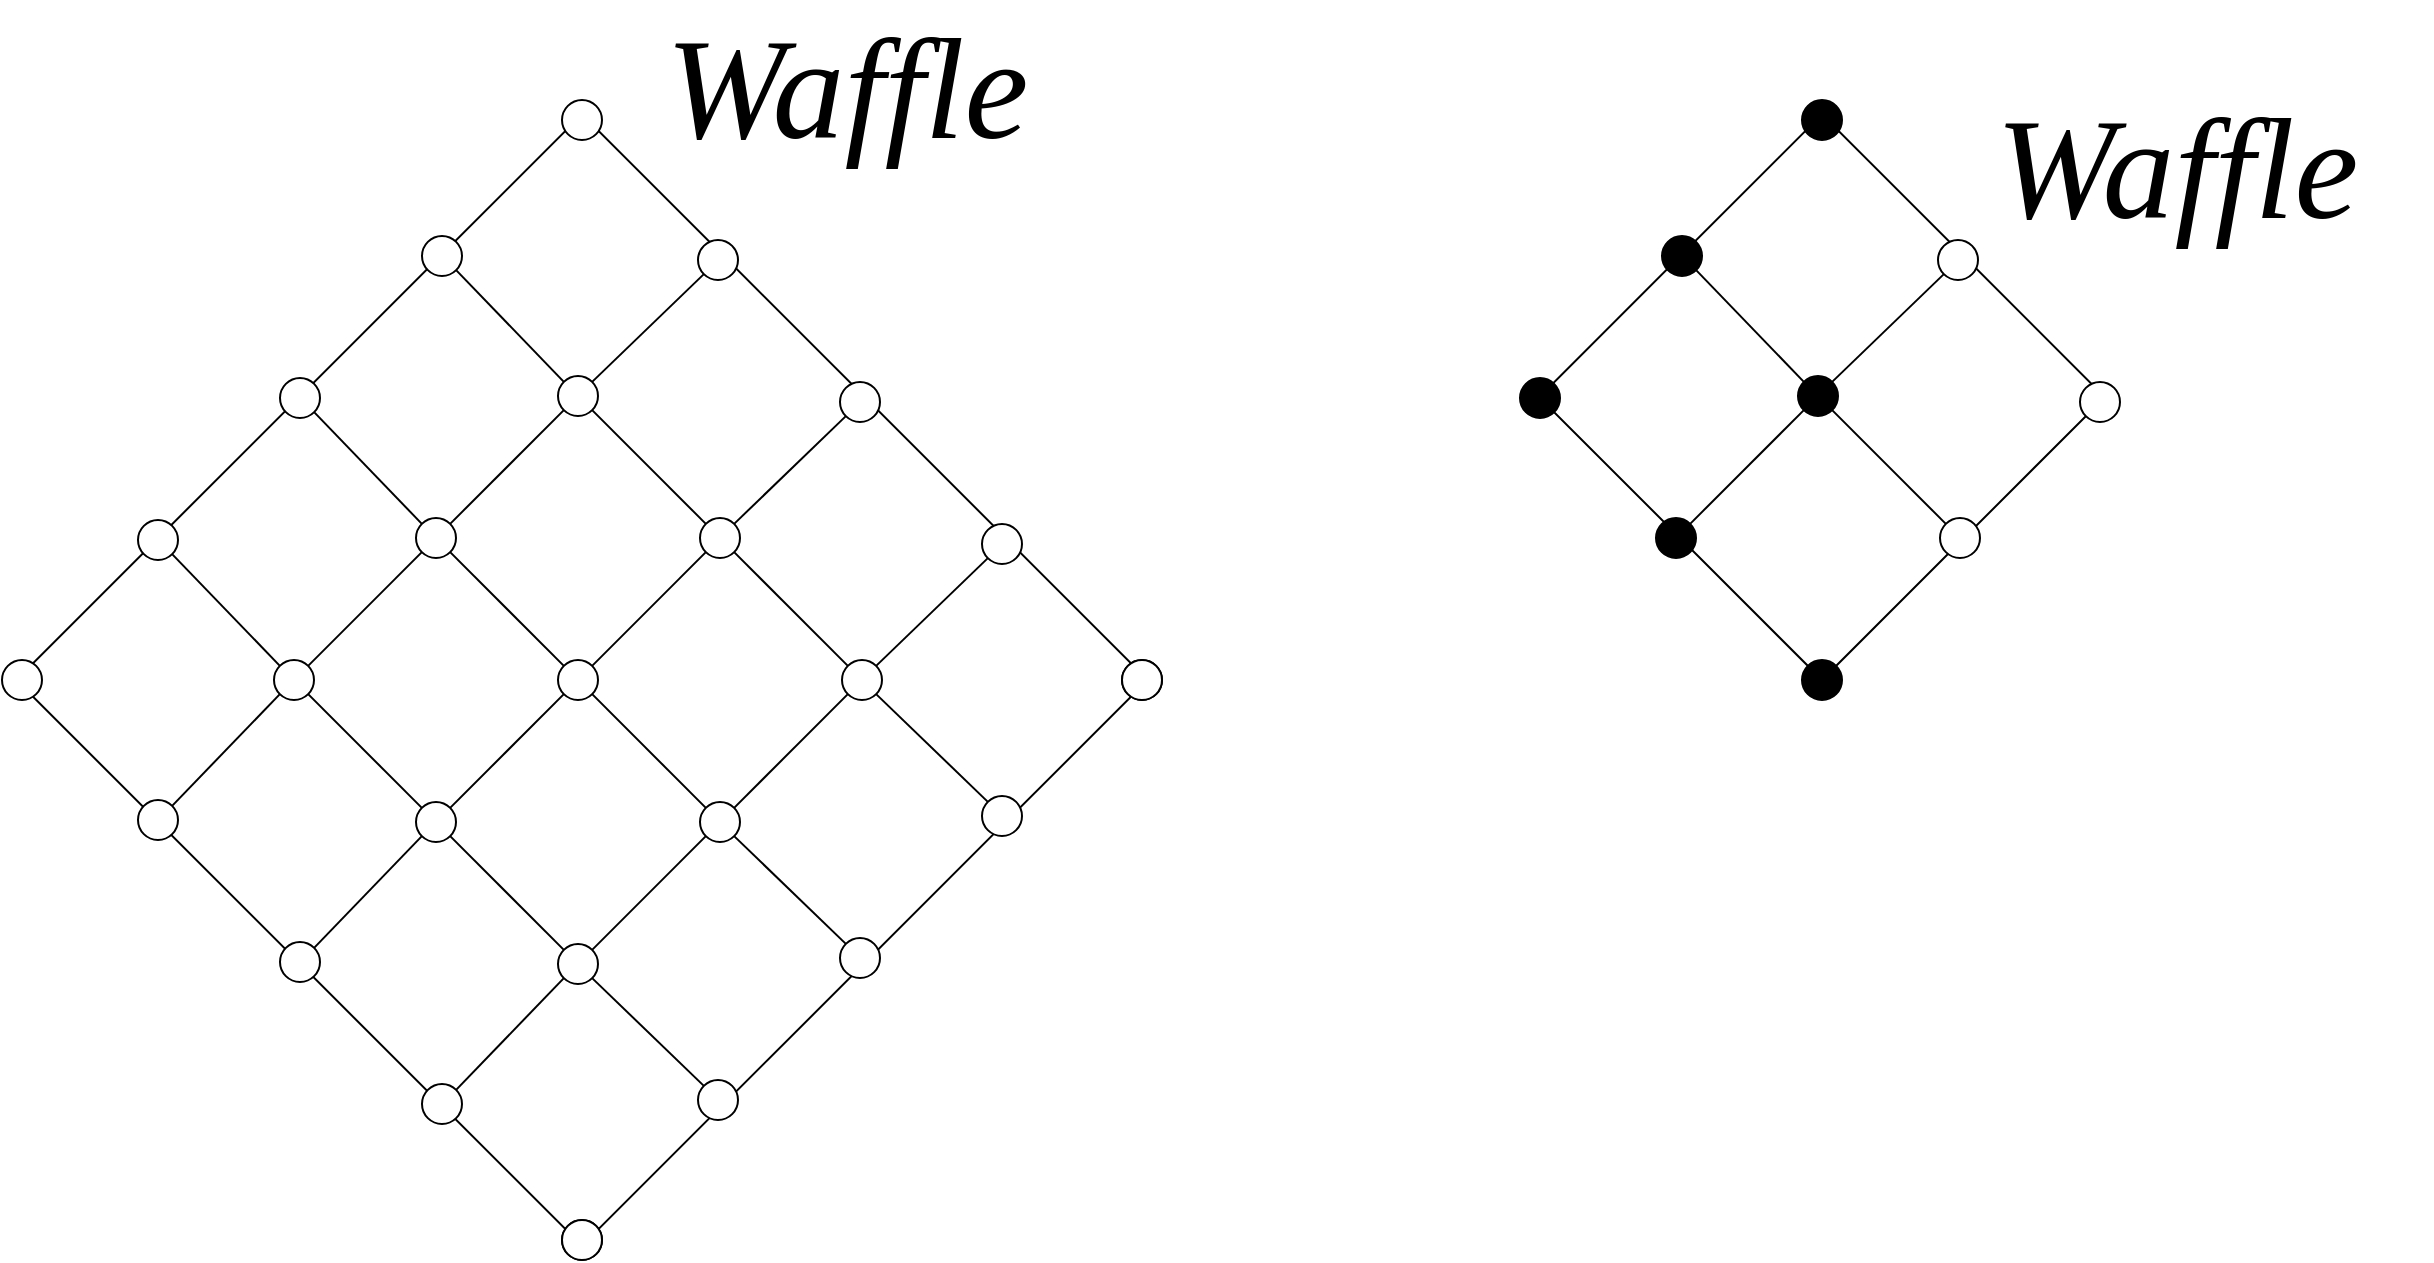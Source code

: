 <mxfile version="20.2.3" type="device"><diagram id="x8WikjuFtPgqQ2uGv2aP" name="Page-1"><mxGraphModel dx="1350" dy="793" grid="1" gridSize="10" guides="1" tooltips="1" connect="1" arrows="1" fold="1" page="1" pageScale="1" pageWidth="850" pageHeight="1100" math="0" shadow="0"><root><mxCell id="0"/><mxCell id="1" parent="0"/><mxCell id="dGwGpuE9S3Uzos0RP0T0-1" value="" style="rounded=0;whiteSpace=wrap;html=1;rotation=45;" vertex="1" parent="1"><mxGeometry x="220" y="170" width="400" height="400" as="geometry"/></mxCell><mxCell id="dGwGpuE9S3Uzos0RP0T0-2" value="" style="ellipse;whiteSpace=wrap;html=1;aspect=fixed;" vertex="1" parent="1"><mxGeometry x="410" y="80" width="20" height="20" as="geometry"/></mxCell><mxCell id="dGwGpuE9S3Uzos0RP0T0-3" value="" style="ellipse;whiteSpace=wrap;html=1;aspect=fixed;" vertex="1" parent="1"><mxGeometry x="130" y="360" width="20" height="20" as="geometry"/></mxCell><mxCell id="dGwGpuE9S3Uzos0RP0T0-4" value="" style="ellipse;whiteSpace=wrap;html=1;aspect=fixed;" vertex="1" parent="1"><mxGeometry x="690" y="360" width="20" height="20" as="geometry"/></mxCell><mxCell id="dGwGpuE9S3Uzos0RP0T0-5" value="" style="ellipse;whiteSpace=wrap;html=1;aspect=fixed;" vertex="1" parent="1"><mxGeometry x="410" y="640" width="20" height="20" as="geometry"/></mxCell><mxCell id="dGwGpuE9S3Uzos0RP0T0-6" value="" style="ellipse;whiteSpace=wrap;html=1;aspect=fixed;" vertex="1" parent="1"><mxGeometry x="340" y="148" width="20" height="20" as="geometry"/></mxCell><mxCell id="dGwGpuE9S3Uzos0RP0T0-7" value="" style="ellipse;whiteSpace=wrap;html=1;aspect=fixed;" vertex="1" parent="1"><mxGeometry x="269" y="219" width="20" height="20" as="geometry"/></mxCell><mxCell id="dGwGpuE9S3Uzos0RP0T0-8" value="" style="ellipse;whiteSpace=wrap;html=1;aspect=fixed;" vertex="1" parent="1"><mxGeometry x="198" y="290" width="20" height="20" as="geometry"/></mxCell><mxCell id="dGwGpuE9S3Uzos0RP0T0-13" value="" style="ellipse;whiteSpace=wrap;html=1;aspect=fixed;" vertex="1" parent="1"><mxGeometry x="478" y="150" width="20" height="20" as="geometry"/></mxCell><mxCell id="dGwGpuE9S3Uzos0RP0T0-14" value="" style="ellipse;whiteSpace=wrap;html=1;aspect=fixed;" vertex="1" parent="1"><mxGeometry x="198" y="430" width="20" height="20" as="geometry"/></mxCell><mxCell id="dGwGpuE9S3Uzos0RP0T0-15" value="" style="ellipse;whiteSpace=wrap;html=1;aspect=fixed;" vertex="1" parent="1"><mxGeometry x="408" y="218" width="20" height="20" as="geometry"/></mxCell><mxCell id="dGwGpuE9S3Uzos0RP0T0-16" value="" style="ellipse;whiteSpace=wrap;html=1;aspect=fixed;" vertex="1" parent="1"><mxGeometry x="337" y="289" width="20" height="20" as="geometry"/></mxCell><mxCell id="dGwGpuE9S3Uzos0RP0T0-17" value="" style="ellipse;whiteSpace=wrap;html=1;aspect=fixed;" vertex="1" parent="1"><mxGeometry x="266" y="360" width="20" height="20" as="geometry"/></mxCell><mxCell id="dGwGpuE9S3Uzos0RP0T0-18" value="" style="ellipse;whiteSpace=wrap;html=1;aspect=fixed;" vertex="1" parent="1"><mxGeometry x="549" y="221" width="20" height="20" as="geometry"/></mxCell><mxCell id="dGwGpuE9S3Uzos0RP0T0-19" value="" style="ellipse;whiteSpace=wrap;html=1;aspect=fixed;" vertex="1" parent="1"><mxGeometry x="269" y="501" width="20" height="20" as="geometry"/></mxCell><mxCell id="dGwGpuE9S3Uzos0RP0T0-20" value="" style="ellipse;whiteSpace=wrap;html=1;aspect=fixed;" vertex="1" parent="1"><mxGeometry x="479" y="289" width="20" height="20" as="geometry"/></mxCell><mxCell id="dGwGpuE9S3Uzos0RP0T0-21" value="" style="ellipse;whiteSpace=wrap;html=1;aspect=fixed;" vertex="1" parent="1"><mxGeometry x="408" y="360" width="20" height="20" as="geometry"/></mxCell><mxCell id="dGwGpuE9S3Uzos0RP0T0-22" value="" style="ellipse;whiteSpace=wrap;html=1;aspect=fixed;" vertex="1" parent="1"><mxGeometry x="337" y="431" width="20" height="20" as="geometry"/></mxCell><mxCell id="dGwGpuE9S3Uzos0RP0T0-23" value="" style="ellipse;whiteSpace=wrap;html=1;aspect=fixed;" vertex="1" parent="1"><mxGeometry x="620" y="292" width="20" height="20" as="geometry"/></mxCell><mxCell id="dGwGpuE9S3Uzos0RP0T0-24" value="" style="ellipse;whiteSpace=wrap;html=1;aspect=fixed;" vertex="1" parent="1"><mxGeometry x="340" y="572" width="20" height="20" as="geometry"/></mxCell><mxCell id="dGwGpuE9S3Uzos0RP0T0-25" value="" style="ellipse;whiteSpace=wrap;html=1;aspect=fixed;" vertex="1" parent="1"><mxGeometry x="550" y="360" width="20" height="20" as="geometry"/></mxCell><mxCell id="dGwGpuE9S3Uzos0RP0T0-26" value="" style="ellipse;whiteSpace=wrap;html=1;aspect=fixed;" vertex="1" parent="1"><mxGeometry x="479" y="431" width="20" height="20" as="geometry"/></mxCell><mxCell id="dGwGpuE9S3Uzos0RP0T0-27" value="" style="ellipse;whiteSpace=wrap;html=1;aspect=fixed;" vertex="1" parent="1"><mxGeometry x="408" y="502" width="20" height="20" as="geometry"/></mxCell><mxCell id="dGwGpuE9S3Uzos0RP0T0-28" value="" style="ellipse;whiteSpace=wrap;html=1;aspect=fixed;" vertex="1" parent="1"><mxGeometry x="690" y="360" width="20" height="20" as="geometry"/></mxCell><mxCell id="dGwGpuE9S3Uzos0RP0T0-29" value="" style="ellipse;whiteSpace=wrap;html=1;aspect=fixed;" vertex="1" parent="1"><mxGeometry x="410" y="640" width="20" height="20" as="geometry"/></mxCell><mxCell id="dGwGpuE9S3Uzos0RP0T0-30" value="" style="ellipse;whiteSpace=wrap;html=1;aspect=fixed;" vertex="1" parent="1"><mxGeometry x="620" y="428" width="20" height="20" as="geometry"/></mxCell><mxCell id="dGwGpuE9S3Uzos0RP0T0-31" value="" style="ellipse;whiteSpace=wrap;html=1;aspect=fixed;" vertex="1" parent="1"><mxGeometry x="549" y="499" width="20" height="20" as="geometry"/></mxCell><mxCell id="dGwGpuE9S3Uzos0RP0T0-32" value="" style="ellipse;whiteSpace=wrap;html=1;aspect=fixed;" vertex="1" parent="1"><mxGeometry x="478" y="570" width="20" height="20" as="geometry"/></mxCell><mxCell id="dGwGpuE9S3Uzos0RP0T0-33" value="" style="endArrow=none;html=1;rounded=0;exitX=1;exitY=1;exitDx=0;exitDy=0;entryX=0;entryY=0;entryDx=0;entryDy=0;" edge="1" parent="1" source="dGwGpuE9S3Uzos0RP0T0-6" target="dGwGpuE9S3Uzos0RP0T0-15"><mxGeometry width="50" height="50" relative="1" as="geometry"><mxPoint x="600" y="410" as="sourcePoint"/><mxPoint x="650" y="360" as="targetPoint"/></mxGeometry></mxCell><mxCell id="dGwGpuE9S3Uzos0RP0T0-34" value="" style="endArrow=none;html=1;rounded=0;entryX=1;entryY=1;entryDx=0;entryDy=0;exitX=0;exitY=0;exitDx=0;exitDy=0;" edge="1" parent="1" source="dGwGpuE9S3Uzos0RP0T0-20" target="dGwGpuE9S3Uzos0RP0T0-15"><mxGeometry width="50" height="50" relative="1" as="geometry"><mxPoint x="430" y="240" as="sourcePoint"/><mxPoint x="420.929" y="230.929" as="targetPoint"/></mxGeometry></mxCell><mxCell id="dGwGpuE9S3Uzos0RP0T0-35" value="" style="endArrow=none;html=1;rounded=0;entryX=1;entryY=1;entryDx=0;entryDy=0;exitX=0;exitY=0;exitDx=0;exitDy=0;" edge="1" parent="1" source="dGwGpuE9S3Uzos0RP0T0-25" target="dGwGpuE9S3Uzos0RP0T0-20"><mxGeometry width="50" height="50" relative="1" as="geometry"><mxPoint x="554.859" y="368.859" as="sourcePoint"/><mxPoint x="498.001" y="312.001" as="targetPoint"/></mxGeometry></mxCell><mxCell id="dGwGpuE9S3Uzos0RP0T0-36" value="" style="endArrow=none;html=1;rounded=0;entryX=1;entryY=1;entryDx=0;entryDy=0;exitX=0;exitY=0;exitDx=0;exitDy=0;" edge="1" parent="1" source="dGwGpuE9S3Uzos0RP0T0-30" target="dGwGpuE9S3Uzos0RP0T0-25"><mxGeometry width="50" height="50" relative="1" as="geometry"><mxPoint x="501.929" y="311.929" as="sourcePoint"/><mxPoint x="445.071" y="255.071" as="targetPoint"/></mxGeometry></mxCell><mxCell id="dGwGpuE9S3Uzos0RP0T0-37" value="" style="endArrow=none;html=1;rounded=0;entryX=0;entryY=1;entryDx=0;entryDy=0;exitX=1;exitY=0;exitDx=0;exitDy=0;" edge="1" parent="1" source="dGwGpuE9S3Uzos0RP0T0-15" target="dGwGpuE9S3Uzos0RP0T0-13"><mxGeometry width="50" height="50" relative="1" as="geometry"><mxPoint x="491.929" y="301.929" as="sourcePoint"/><mxPoint x="435.071" y="245.071" as="targetPoint"/></mxGeometry></mxCell><mxCell id="dGwGpuE9S3Uzos0RP0T0-38" value="" style="endArrow=none;html=1;rounded=0;entryX=0;entryY=1;entryDx=0;entryDy=0;exitX=1;exitY=0;exitDx=0;exitDy=0;" edge="1" parent="1" source="dGwGpuE9S3Uzos0RP0T0-20" target="dGwGpuE9S3Uzos0RP0T0-18"><mxGeometry width="50" height="50" relative="1" as="geometry"><mxPoint x="435.071" y="230.929" as="sourcePoint"/><mxPoint x="490.929" y="177.071" as="targetPoint"/></mxGeometry></mxCell><mxCell id="dGwGpuE9S3Uzos0RP0T0-39" value="" style="endArrow=none;html=1;rounded=0;entryX=0;entryY=1;entryDx=0;entryDy=0;exitX=1;exitY=0;exitDx=0;exitDy=0;" edge="1" parent="1" source="dGwGpuE9S3Uzos0RP0T0-25" target="dGwGpuE9S3Uzos0RP0T0-23"><mxGeometry width="50" height="50" relative="1" as="geometry"><mxPoint x="506.071" y="301.929" as="sourcePoint"/><mxPoint x="561.929" y="248.071" as="targetPoint"/></mxGeometry></mxCell><mxCell id="dGwGpuE9S3Uzos0RP0T0-40" value="" style="endArrow=none;html=1;rounded=0;entryX=0;entryY=1;entryDx=0;entryDy=0;exitX=1;exitY=0;exitDx=0;exitDy=0;" edge="1" parent="1" source="dGwGpuE9S3Uzos0RP0T0-26" target="dGwGpuE9S3Uzos0RP0T0-25"><mxGeometry width="50" height="50" relative="1" as="geometry"><mxPoint x="577.071" y="372.929" as="sourcePoint"/><mxPoint x="632.929" y="319.071" as="targetPoint"/></mxGeometry></mxCell><mxCell id="dGwGpuE9S3Uzos0RP0T0-41" value="" style="endArrow=none;html=1;rounded=0;entryX=0;entryY=1;entryDx=0;entryDy=0;exitX=1;exitY=0;exitDx=0;exitDy=0;" edge="1" parent="1" source="dGwGpuE9S3Uzos0RP0T0-21" target="dGwGpuE9S3Uzos0RP0T0-20"><mxGeometry width="50" height="50" relative="1" as="geometry"><mxPoint x="506.071" y="443.929" as="sourcePoint"/><mxPoint x="562.929" y="387.071" as="targetPoint"/></mxGeometry></mxCell><mxCell id="dGwGpuE9S3Uzos0RP0T0-42" value="" style="endArrow=none;html=1;rounded=0;entryX=0;entryY=1;entryDx=0;entryDy=0;exitX=1;exitY=0;exitDx=0;exitDy=0;" edge="1" parent="1" source="dGwGpuE9S3Uzos0RP0T0-16" target="dGwGpuE9S3Uzos0RP0T0-15"><mxGeometry width="50" height="50" relative="1" as="geometry"><mxPoint x="516.071" y="453.929" as="sourcePoint"/><mxPoint x="572.929" y="397.071" as="targetPoint"/></mxGeometry></mxCell><mxCell id="dGwGpuE9S3Uzos0RP0T0-43" value="" style="endArrow=none;html=1;rounded=0;entryX=1;entryY=1;entryDx=0;entryDy=0;exitX=0;exitY=0;exitDx=0;exitDy=0;" edge="1" parent="1" source="dGwGpuE9S3Uzos0RP0T0-16" target="dGwGpuE9S3Uzos0RP0T0-7"><mxGeometry width="50" height="50" relative="1" as="geometry"><mxPoint x="526.071" y="463.929" as="sourcePoint"/><mxPoint x="582.929" y="407.071" as="targetPoint"/></mxGeometry></mxCell><mxCell id="dGwGpuE9S3Uzos0RP0T0-44" value="" style="endArrow=none;html=1;rounded=0;exitX=1;exitY=1;exitDx=0;exitDy=0;entryX=0;entryY=0;entryDx=0;entryDy=0;" edge="1" parent="1" source="dGwGpuE9S3Uzos0RP0T0-16" target="dGwGpuE9S3Uzos0RP0T0-21"><mxGeometry width="50" height="50" relative="1" as="geometry"><mxPoint x="349.929" y="301.929" as="sourcePoint"/><mxPoint x="350" y="310" as="targetPoint"/></mxGeometry></mxCell><mxCell id="dGwGpuE9S3Uzos0RP0T0-45" value="" style="endArrow=none;html=1;rounded=0;exitX=1;exitY=1;exitDx=0;exitDy=0;entryX=0;entryY=0;entryDx=0;entryDy=0;" edge="1" parent="1" source="dGwGpuE9S3Uzos0RP0T0-21" target="dGwGpuE9S3Uzos0RP0T0-26"><mxGeometry width="50" height="50" relative="1" as="geometry"><mxPoint x="364.071" y="316.071" as="sourcePoint"/><mxPoint x="420.929" y="372.929" as="targetPoint"/></mxGeometry></mxCell><mxCell id="dGwGpuE9S3Uzos0RP0T0-46" value="" style="endArrow=none;html=1;rounded=0;exitX=1;exitY=1;exitDx=0;exitDy=0;entryX=0;entryY=0;entryDx=0;entryDy=0;" edge="1" parent="1" source="dGwGpuE9S3Uzos0RP0T0-26" target="dGwGpuE9S3Uzos0RP0T0-31"><mxGeometry width="50" height="50" relative="1" as="geometry"><mxPoint x="374.071" y="326.071" as="sourcePoint"/><mxPoint x="430.929" y="382.929" as="targetPoint"/></mxGeometry></mxCell><mxCell id="dGwGpuE9S3Uzos0RP0T0-47" value="" style="endArrow=none;html=1;rounded=0;exitX=0;exitY=1;exitDx=0;exitDy=0;entryX=1;entryY=0;entryDx=0;entryDy=0;" edge="1" parent="1" source="dGwGpuE9S3Uzos0RP0T0-16" target="dGwGpuE9S3Uzos0RP0T0-17"><mxGeometry width="50" height="50" relative="1" as="geometry"><mxPoint x="384.071" y="336.071" as="sourcePoint"/><mxPoint x="440.929" y="392.929" as="targetPoint"/></mxGeometry></mxCell><mxCell id="dGwGpuE9S3Uzos0RP0T0-48" value="" style="endArrow=none;html=1;rounded=0;exitX=0;exitY=1;exitDx=0;exitDy=0;entryX=1;entryY=0;entryDx=0;entryDy=0;" edge="1" parent="1" source="dGwGpuE9S3Uzos0RP0T0-21" target="dGwGpuE9S3Uzos0RP0T0-22"><mxGeometry width="50" height="50" relative="1" as="geometry"><mxPoint x="349.929" y="316.071" as="sourcePoint"/><mxPoint x="293.071" y="372.929" as="targetPoint"/></mxGeometry></mxCell><mxCell id="dGwGpuE9S3Uzos0RP0T0-49" value="" style="endArrow=none;html=1;rounded=0;exitX=0;exitY=1;exitDx=0;exitDy=0;entryX=1;entryY=0;entryDx=0;entryDy=0;" edge="1" parent="1" source="dGwGpuE9S3Uzos0RP0T0-26" target="dGwGpuE9S3Uzos0RP0T0-27"><mxGeometry width="50" height="50" relative="1" as="geometry"><mxPoint x="359.929" y="326.071" as="sourcePoint"/><mxPoint x="303.071" y="382.929" as="targetPoint"/></mxGeometry></mxCell><mxCell id="dGwGpuE9S3Uzos0RP0T0-50" value="" style="endArrow=none;html=1;rounded=0;exitX=1;exitY=1;exitDx=0;exitDy=0;entryX=0;entryY=0;entryDx=0;entryDy=0;" edge="1" parent="1" source="dGwGpuE9S3Uzos0RP0T0-8" target="dGwGpuE9S3Uzos0RP0T0-17"><mxGeometry width="50" height="50" relative="1" as="geometry"><mxPoint x="369.929" y="336.071" as="sourcePoint"/><mxPoint x="313.071" y="392.929" as="targetPoint"/></mxGeometry></mxCell><mxCell id="dGwGpuE9S3Uzos0RP0T0-51" value="" style="endArrow=none;html=1;rounded=0;exitX=1;exitY=1;exitDx=0;exitDy=0;entryX=0;entryY=0;entryDx=0;entryDy=0;" edge="1" parent="1" source="dGwGpuE9S3Uzos0RP0T0-17" target="dGwGpuE9S3Uzos0RP0T0-22"><mxGeometry width="50" height="50" relative="1" as="geometry"><mxPoint x="379.929" y="346.071" as="sourcePoint"/><mxPoint x="323.071" y="402.929" as="targetPoint"/></mxGeometry></mxCell><mxCell id="dGwGpuE9S3Uzos0RP0T0-52" value="" style="endArrow=none;html=1;rounded=0;exitX=1;exitY=1;exitDx=0;exitDy=0;entryX=0;entryY=0;entryDx=0;entryDy=0;" edge="1" parent="1" source="dGwGpuE9S3Uzos0RP0T0-22" target="dGwGpuE9S3Uzos0RP0T0-27"><mxGeometry width="50" height="50" relative="1" as="geometry"><mxPoint x="389.929" y="356.071" as="sourcePoint"/><mxPoint x="333.071" y="412.929" as="targetPoint"/></mxGeometry></mxCell><mxCell id="dGwGpuE9S3Uzos0RP0T0-53" value="" style="endArrow=none;html=1;rounded=0;exitX=1;exitY=1;exitDx=0;exitDy=0;entryX=0;entryY=0;entryDx=0;entryDy=0;" edge="1" parent="1" source="dGwGpuE9S3Uzos0RP0T0-27" target="dGwGpuE9S3Uzos0RP0T0-32"><mxGeometry width="50" height="50" relative="1" as="geometry"><mxPoint x="399.929" y="366.071" as="sourcePoint"/><mxPoint x="343.071" y="422.929" as="targetPoint"/></mxGeometry></mxCell><mxCell id="dGwGpuE9S3Uzos0RP0T0-54" value="" style="endArrow=none;html=1;rounded=0;exitX=0;exitY=1;exitDx=0;exitDy=0;entryX=1;entryY=0;entryDx=0;entryDy=0;" edge="1" parent="1" source="dGwGpuE9S3Uzos0RP0T0-17" target="dGwGpuE9S3Uzos0RP0T0-14"><mxGeometry width="50" height="50" relative="1" as="geometry"><mxPoint x="409.929" y="376.071" as="sourcePoint"/><mxPoint x="353.071" y="432.929" as="targetPoint"/></mxGeometry></mxCell><mxCell id="dGwGpuE9S3Uzos0RP0T0-55" value="" style="endArrow=none;html=1;rounded=0;exitX=0;exitY=1;exitDx=0;exitDy=0;entryX=1;entryY=0;entryDx=0;entryDy=0;" edge="1" parent="1" source="dGwGpuE9S3Uzos0RP0T0-22" target="dGwGpuE9S3Uzos0RP0T0-19"><mxGeometry width="50" height="50" relative="1" as="geometry"><mxPoint x="278.929" y="387.071" as="sourcePoint"/><mxPoint x="225.071" y="442.929" as="targetPoint"/></mxGeometry></mxCell><mxCell id="dGwGpuE9S3Uzos0RP0T0-56" value="" style="endArrow=none;html=1;rounded=0;exitX=0;exitY=1;exitDx=0;exitDy=0;entryX=1;entryY=0;entryDx=0;entryDy=0;" edge="1" parent="1" source="dGwGpuE9S3Uzos0RP0T0-27" target="dGwGpuE9S3Uzos0RP0T0-24"><mxGeometry width="50" height="50" relative="1" as="geometry"><mxPoint x="288.929" y="397.071" as="sourcePoint"/><mxPoint x="235.071" y="452.929" as="targetPoint"/></mxGeometry></mxCell><mxCell id="dGwGpuE9S3Uzos0RP0T0-57" value="&lt;font style=&quot;font-size: 72px;&quot; face=&quot;Garamond&quot;&gt;&lt;i&gt;Waffle&lt;/i&gt;&lt;/font&gt;" style="text;html=1;strokeColor=none;fillColor=none;align=center;verticalAlign=middle;whiteSpace=wrap;rounded=0;" vertex="1" parent="1"><mxGeometry x="425" y="30" width="255" height="90" as="geometry"/></mxCell><mxCell id="dGwGpuE9S3Uzos0RP0T0-58" value="" style="rounded=0;whiteSpace=wrap;html=1;rotation=45;" vertex="1" parent="1"><mxGeometry x="940" y="128.58" width="200" height="200" as="geometry"/></mxCell><mxCell id="dGwGpuE9S3Uzos0RP0T0-59" value="" style="ellipse;whiteSpace=wrap;html=1;aspect=fixed;fillColor=#000000;" vertex="1" parent="1"><mxGeometry x="1030" y="80" width="20" height="20" as="geometry"/></mxCell><mxCell id="dGwGpuE9S3Uzos0RP0T0-63" value="" style="ellipse;whiteSpace=wrap;html=1;aspect=fixed;fillColor=#000000;" vertex="1" parent="1"><mxGeometry x="960" y="148" width="20" height="20" as="geometry"/></mxCell><mxCell id="dGwGpuE9S3Uzos0RP0T0-64" value="" style="ellipse;whiteSpace=wrap;html=1;aspect=fixed;fillColor=#000000;" vertex="1" parent="1"><mxGeometry x="889" y="219" width="20" height="20" as="geometry"/></mxCell><mxCell id="dGwGpuE9S3Uzos0RP0T0-66" value="" style="ellipse;whiteSpace=wrap;html=1;aspect=fixed;" vertex="1" parent="1"><mxGeometry x="1098" y="150" width="20" height="20" as="geometry"/></mxCell><mxCell id="dGwGpuE9S3Uzos0RP0T0-68" value="" style="ellipse;whiteSpace=wrap;html=1;aspect=fixed;fillColor=#000000;" vertex="1" parent="1"><mxGeometry x="1028" y="218" width="20" height="20" as="geometry"/></mxCell><mxCell id="dGwGpuE9S3Uzos0RP0T0-69" value="" style="ellipse;whiteSpace=wrap;html=1;aspect=fixed;fillColor=#000000;" vertex="1" parent="1"><mxGeometry x="957" y="289" width="20" height="20" as="geometry"/></mxCell><mxCell id="dGwGpuE9S3Uzos0RP0T0-71" value="" style="ellipse;whiteSpace=wrap;html=1;aspect=fixed;" vertex="1" parent="1"><mxGeometry x="1169" y="221" width="20" height="20" as="geometry"/></mxCell><mxCell id="dGwGpuE9S3Uzos0RP0T0-73" value="" style="ellipse;whiteSpace=wrap;html=1;aspect=fixed;" vertex="1" parent="1"><mxGeometry x="1099" y="289" width="20" height="20" as="geometry"/></mxCell><mxCell id="dGwGpuE9S3Uzos0RP0T0-86" value="" style="endArrow=none;html=1;rounded=0;exitX=1;exitY=1;exitDx=0;exitDy=0;entryX=0;entryY=0;entryDx=0;entryDy=0;" edge="1" parent="1" source="dGwGpuE9S3Uzos0RP0T0-63" target="dGwGpuE9S3Uzos0RP0T0-68"><mxGeometry width="50" height="50" relative="1" as="geometry"><mxPoint x="1220" y="410" as="sourcePoint"/><mxPoint x="1270" y="360" as="targetPoint"/></mxGeometry></mxCell><mxCell id="dGwGpuE9S3Uzos0RP0T0-87" value="" style="endArrow=none;html=1;rounded=0;entryX=1;entryY=1;entryDx=0;entryDy=0;exitX=0;exitY=0;exitDx=0;exitDy=0;" edge="1" parent="1" source="dGwGpuE9S3Uzos0RP0T0-73" target="dGwGpuE9S3Uzos0RP0T0-68"><mxGeometry width="50" height="50" relative="1" as="geometry"><mxPoint x="1050" y="240" as="sourcePoint"/><mxPoint x="1040.929" y="230.929" as="targetPoint"/></mxGeometry></mxCell><mxCell id="dGwGpuE9S3Uzos0RP0T0-90" value="" style="endArrow=none;html=1;rounded=0;entryX=0;entryY=1;entryDx=0;entryDy=0;exitX=1;exitY=0;exitDx=0;exitDy=0;" edge="1" parent="1" source="dGwGpuE9S3Uzos0RP0T0-68" target="dGwGpuE9S3Uzos0RP0T0-66"><mxGeometry width="50" height="50" relative="1" as="geometry"><mxPoint x="1111.929" y="301.929" as="sourcePoint"/><mxPoint x="1055.071" y="245.071" as="targetPoint"/></mxGeometry></mxCell><mxCell id="dGwGpuE9S3Uzos0RP0T0-95" value="" style="endArrow=none;html=1;rounded=0;entryX=0;entryY=1;entryDx=0;entryDy=0;exitX=1;exitY=0;exitDx=0;exitDy=0;" edge="1" parent="1" source="dGwGpuE9S3Uzos0RP0T0-69" target="dGwGpuE9S3Uzos0RP0T0-68"><mxGeometry width="50" height="50" relative="1" as="geometry"><mxPoint x="1136.071" y="453.929" as="sourcePoint"/><mxPoint x="1192.929" y="397.071" as="targetPoint"/></mxGeometry></mxCell><mxCell id="dGwGpuE9S3Uzos0RP0T0-110" value="&lt;font style=&quot;font-size: 72px;&quot; face=&quot;Garamond&quot;&gt;&lt;i&gt;Waffle&lt;/i&gt;&lt;/font&gt;" style="text;html=1;strokeColor=none;fillColor=none;align=center;verticalAlign=middle;whiteSpace=wrap;rounded=0;" vertex="1" parent="1"><mxGeometry x="1090" y="70" width="255" height="90" as="geometry"/></mxCell><mxCell id="dGwGpuE9S3Uzos0RP0T0-111" value="" style="ellipse;whiteSpace=wrap;html=1;aspect=fixed;fillColor=#000000;" vertex="1" parent="1"><mxGeometry x="1030" y="360" width="20" height="20" as="geometry"/></mxCell></root></mxGraphModel></diagram></mxfile>